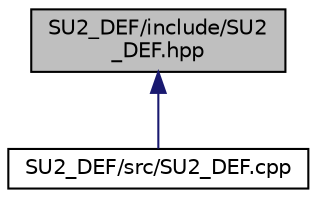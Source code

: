 digraph "SU2_DEF/include/SU2_DEF.hpp"
{
 // LATEX_PDF_SIZE
  edge [fontname="Helvetica",fontsize="10",labelfontname="Helvetica",labelfontsize="10"];
  node [fontname="Helvetica",fontsize="10",shape=record];
  Node1 [label="SU2_DEF/include/SU2\l_DEF.hpp",height=0.2,width=0.4,color="black", fillcolor="grey75", style="filled", fontcolor="black",tooltip="Headers of the main subroutines of the code SU2_DEF. The subroutines and functions are in the SU2_DEF..."];
  Node1 -> Node2 [dir="back",color="midnightblue",fontsize="10",style="solid",fontname="Helvetica"];
  Node2 [label="SU2_DEF/src/SU2_DEF.cpp",height=0.2,width=0.4,color="black", fillcolor="white", style="filled",URL="$SU2__DEF_8cpp.html",tooltip="Main file of Mesh Deformation Code (SU2_DEF)."];
}

